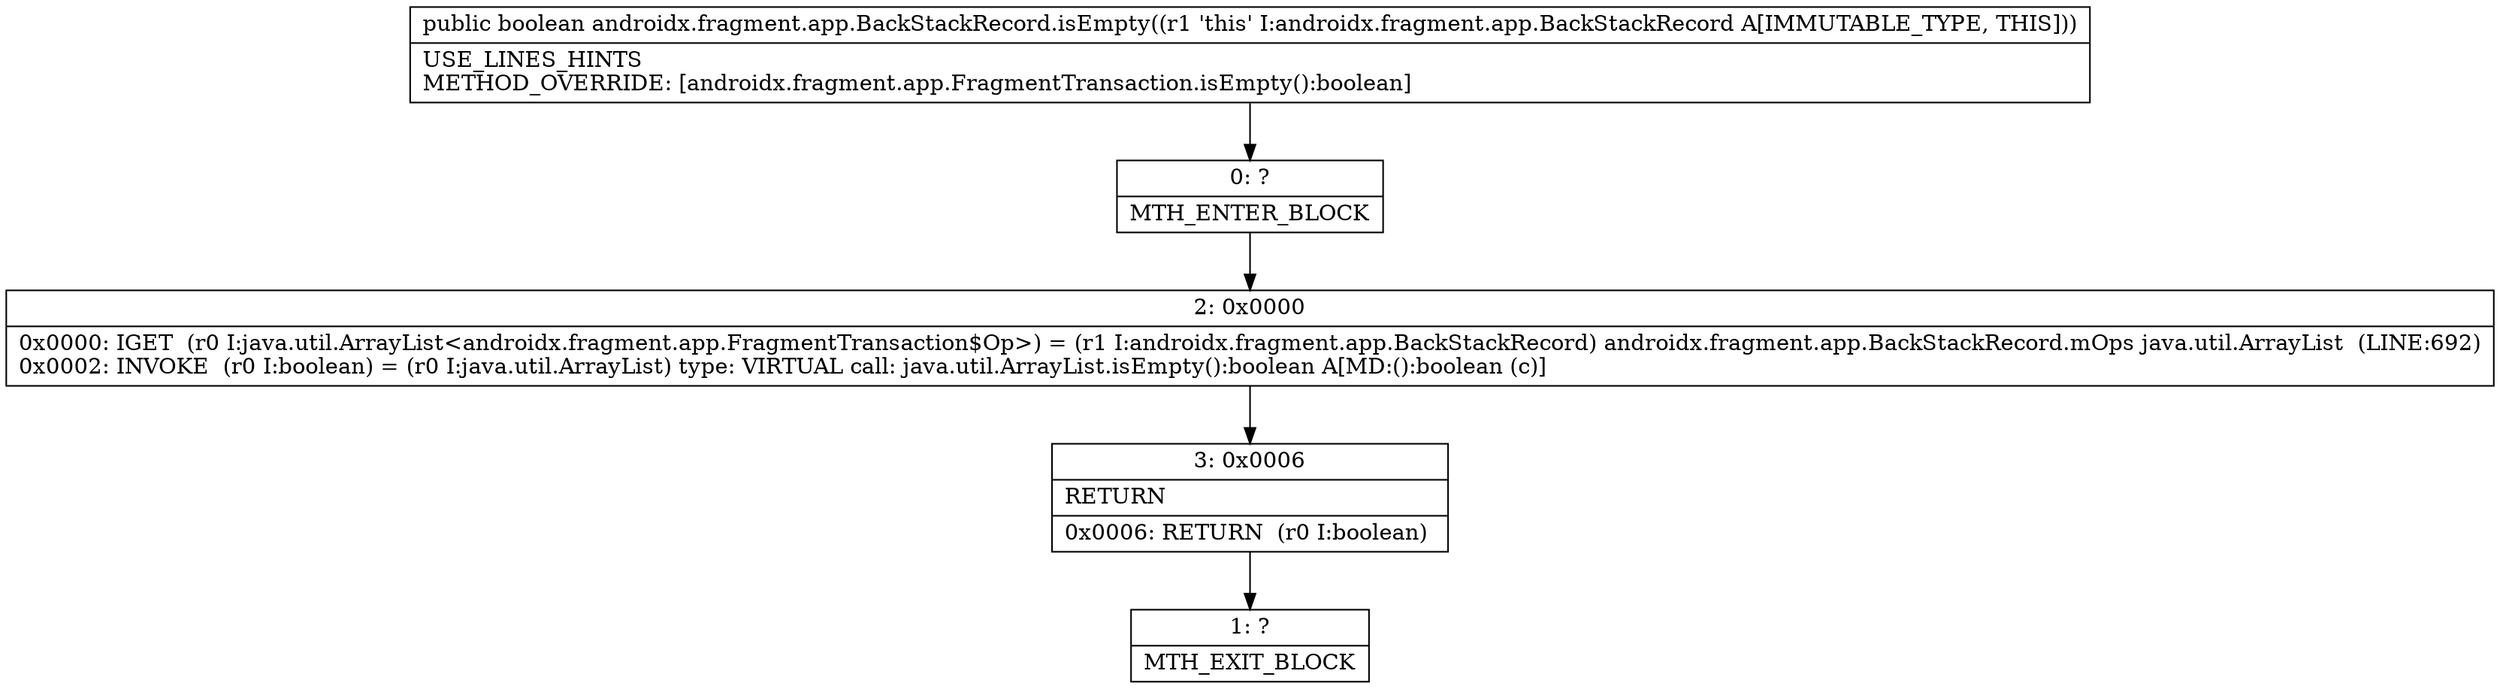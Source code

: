 digraph "CFG forandroidx.fragment.app.BackStackRecord.isEmpty()Z" {
Node_0 [shape=record,label="{0\:\ ?|MTH_ENTER_BLOCK\l}"];
Node_2 [shape=record,label="{2\:\ 0x0000|0x0000: IGET  (r0 I:java.util.ArrayList\<androidx.fragment.app.FragmentTransaction$Op\>) = (r1 I:androidx.fragment.app.BackStackRecord) androidx.fragment.app.BackStackRecord.mOps java.util.ArrayList  (LINE:692)\l0x0002: INVOKE  (r0 I:boolean) = (r0 I:java.util.ArrayList) type: VIRTUAL call: java.util.ArrayList.isEmpty():boolean A[MD:():boolean (c)]\l}"];
Node_3 [shape=record,label="{3\:\ 0x0006|RETURN\l|0x0006: RETURN  (r0 I:boolean) \l}"];
Node_1 [shape=record,label="{1\:\ ?|MTH_EXIT_BLOCK\l}"];
MethodNode[shape=record,label="{public boolean androidx.fragment.app.BackStackRecord.isEmpty((r1 'this' I:androidx.fragment.app.BackStackRecord A[IMMUTABLE_TYPE, THIS]))  | USE_LINES_HINTS\lMETHOD_OVERRIDE: [androidx.fragment.app.FragmentTransaction.isEmpty():boolean]\l}"];
MethodNode -> Node_0;Node_0 -> Node_2;
Node_2 -> Node_3;
Node_3 -> Node_1;
}

